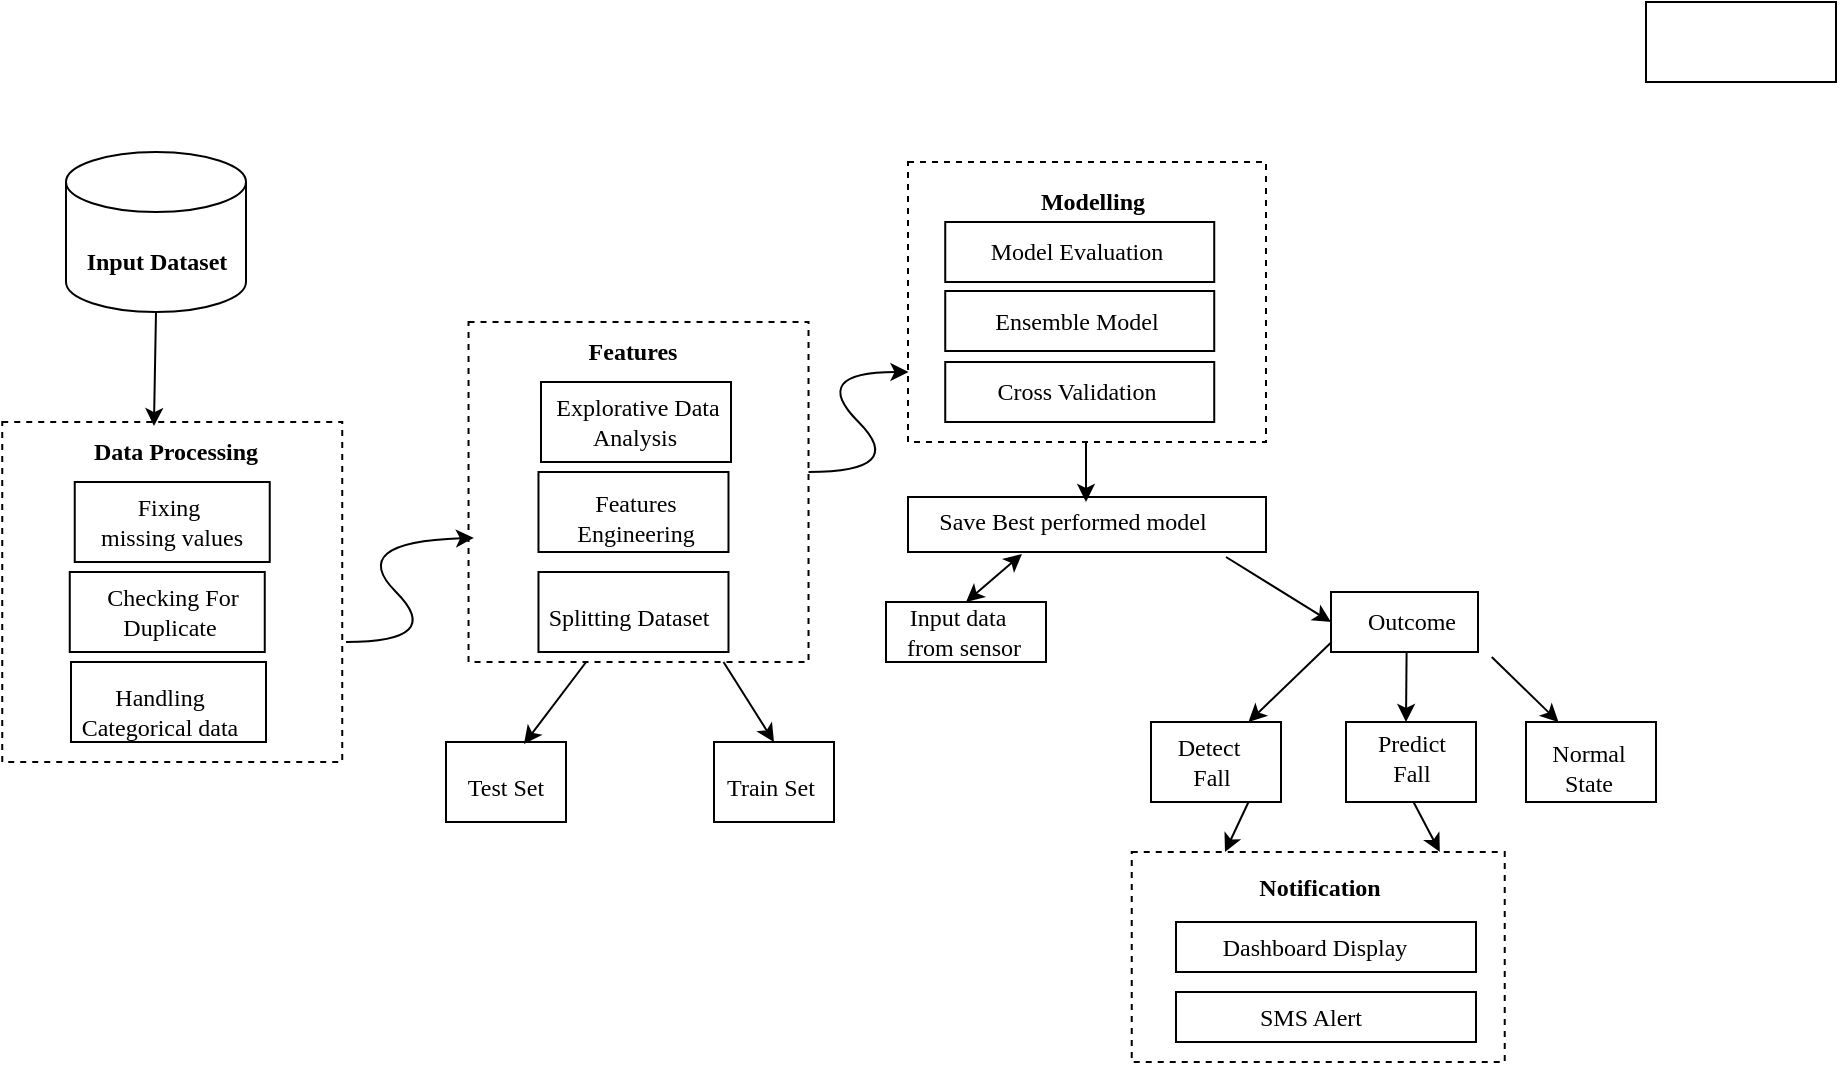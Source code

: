 <mxfile version="25.0.3">
  <diagram name="Page-1" id="b5b7bab2-c9e2-2cf4-8b2a-24fd1a2a6d21">
    <mxGraphModel dx="878" dy="474" grid="1" gridSize="10" guides="1" tooltips="1" connect="1" arrows="1" fold="1" page="1" pageScale="1" pageWidth="827" pageHeight="1169" background="none" math="0" shadow="0">
      <root>
        <mxCell id="0" />
        <mxCell id="1" parent="0" />
        <mxCell id="6kUAtGSwKYrOzXWDaver-33" value="" style="rounded=0;whiteSpace=wrap;html=1;dashed=1;" parent="1" vertex="1">
          <mxGeometry x="511" y="200" width="179" height="140" as="geometry" />
        </mxCell>
        <mxCell id="6kUAtGSwKYrOzXWDaver-17" value="" style="rounded=0;whiteSpace=wrap;html=1;" parent="1" vertex="1">
          <mxGeometry x="328.76" y="380" width="95" height="40" as="geometry" />
        </mxCell>
        <mxCell id="6kUAtGSwKYrOzXWDaver-8" value="" style="whiteSpace=wrap;html=1;aspect=fixed;dashed=1;" parent="1" vertex="1">
          <mxGeometry x="291.26" y="280" width="170" height="170" as="geometry" />
        </mxCell>
        <mxCell id="kQwfvUEjWwnIHG5cwfoE-1" value="" style="shape=cylinder3;whiteSpace=wrap;html=1;boundedLbl=1;backgroundOutline=1;size=15;" parent="1" vertex="1">
          <mxGeometry x="90" y="195" width="90" height="80" as="geometry" />
        </mxCell>
        <mxCell id="kQwfvUEjWwnIHG5cwfoE-8" value="" style="whiteSpace=wrap;html=1;aspect=fixed;dashed=1;" parent="1" vertex="1">
          <mxGeometry x="58.12" y="330" width="170" height="170" as="geometry" />
        </mxCell>
        <mxCell id="kQwfvUEjWwnIHG5cwfoE-11" value="&lt;font face=&quot;Times New Roman&quot;&gt;&lt;b&gt;Input Dataset&amp;nbsp;&lt;/b&gt;&lt;/font&gt;" style="text;html=1;align=center;verticalAlign=middle;whiteSpace=wrap;rounded=0;" parent="1" vertex="1">
          <mxGeometry x="81.87" y="235" width="110" height="30" as="geometry" />
        </mxCell>
        <mxCell id="kQwfvUEjWwnIHG5cwfoE-13" value="" style="rounded=0;whiteSpace=wrap;html=1;" parent="1" vertex="1">
          <mxGeometry x="94.37" y="360" width="97.5" height="40" as="geometry" />
        </mxCell>
        <mxCell id="ikrz5N7pqe939FrR8JHd-14" value="" style="rounded=0;whiteSpace=wrap;html=1;" parent="1" vertex="1">
          <mxGeometry x="511" y="367.5" width="179" height="27.5" as="geometry" />
        </mxCell>
        <mxCell id="ikrz5N7pqe939FrR8JHd-15" value="" style="rounded=0;whiteSpace=wrap;html=1;" parent="1" vertex="1">
          <mxGeometry x="327.5" y="310" width="95" height="40" as="geometry" />
        </mxCell>
        <mxCell id="ikrz5N7pqe939FrR8JHd-22" value="" style="rounded=0;whiteSpace=wrap;html=1;" parent="1" vertex="1">
          <mxGeometry x="529.62" y="230" width="134.5" height="30" as="geometry" />
        </mxCell>
        <mxCell id="ikrz5N7pqe939FrR8JHd-24" value="" style="rounded=0;whiteSpace=wrap;html=1;" parent="1" vertex="1">
          <mxGeometry x="500" y="420" width="80" height="30" as="geometry" />
        </mxCell>
        <mxCell id="ikrz5N7pqe939FrR8JHd-26" value="" style="rounded=0;whiteSpace=wrap;html=1;dashed=1;" parent="1" vertex="1">
          <mxGeometry x="622.87" y="545" width="186.5" height="105" as="geometry" />
        </mxCell>
        <mxCell id="ikrz5N7pqe939FrR8JHd-27" value="" style="rounded=0;whiteSpace=wrap;html=1;" parent="1" vertex="1">
          <mxGeometry x="645" y="580" width="150" height="25" as="geometry" />
        </mxCell>
        <mxCell id="ikrz5N7pqe939FrR8JHd-29" value="&lt;font face=&quot;Times New Roman&quot;&gt;&lt;b&gt;Data Processing&amp;nbsp;&amp;nbsp;&lt;/b&gt;&lt;/font&gt;" style="text;html=1;align=center;verticalAlign=middle;whiteSpace=wrap;rounded=0;" parent="1" vertex="1">
          <mxGeometry x="92.5" y="330" width="110" height="30" as="geometry" />
        </mxCell>
        <mxCell id="ikrz5N7pqe939FrR8JHd-31" value="&lt;font face=&quot;Times New Roman&quot;&gt;&lt;b&gt;Modelling&amp;nbsp;&lt;/b&gt;&lt;/font&gt;" style="text;html=1;align=center;verticalAlign=middle;whiteSpace=wrap;rounded=0;" parent="1" vertex="1">
          <mxGeometry x="550" y="210" width="110" height="20" as="geometry" />
        </mxCell>
        <mxCell id="ikrz5N7pqe939FrR8JHd-35" value="&lt;font face=&quot;Times New Roman&quot;&gt;Fixing&amp;nbsp;&lt;/font&gt;&lt;div&gt;&lt;font face=&quot;Times New Roman&quot;&gt;missing values&lt;/font&gt;&lt;/div&gt;" style="text;html=1;align=center;verticalAlign=middle;whiteSpace=wrap;rounded=0;" parent="1" vertex="1">
          <mxGeometry x="96.26" y="362.5" width="93.74" height="35" as="geometry" />
        </mxCell>
        <mxCell id="ikrz5N7pqe939FrR8JHd-30" value="&lt;font face=&quot;Times New Roman&quot;&gt;&lt;b&gt;Features&amp;nbsp;&lt;/b&gt;&lt;/font&gt;" style="text;html=1;align=center;verticalAlign=middle;whiteSpace=wrap;rounded=0;" parent="1" vertex="1">
          <mxGeometry x="320" y="280" width="110" height="30" as="geometry" />
        </mxCell>
        <mxCell id="6kUAtGSwKYrOzXWDaver-4" value="" style="rounded=0;whiteSpace=wrap;html=1;" parent="1" vertex="1">
          <mxGeometry x="91.88" y="405" width="97.5" height="40" as="geometry" />
        </mxCell>
        <mxCell id="6kUAtGSwKYrOzXWDaver-7" value="" style="rounded=0;whiteSpace=wrap;html=1;" parent="1" vertex="1">
          <mxGeometry x="92.5" y="450" width="97.5" height="40" as="geometry" />
        </mxCell>
        <mxCell id="6kUAtGSwKYrOzXWDaver-1" value="&lt;font face=&quot;Times New Roman&quot;&gt;Handling Categorical data&lt;/font&gt;" style="text;html=1;align=center;verticalAlign=middle;whiteSpace=wrap;rounded=0;" parent="1" vertex="1">
          <mxGeometry x="94.37" y="460" width="85.63" height="30" as="geometry" />
        </mxCell>
        <mxCell id="6kUAtGSwKYrOzXWDaver-3" value="&lt;font face=&quot;Times New Roman&quot;&gt;Checking For Duplicate&amp;nbsp;&lt;/font&gt;" style="text;html=1;align=center;verticalAlign=middle;whiteSpace=wrap;rounded=0;" parent="1" vertex="1">
          <mxGeometry x="98.75" y="410" width="88.75" height="30" as="geometry" />
        </mxCell>
        <mxCell id="6kUAtGSwKYrOzXWDaver-14" value="&lt;font face=&quot;Times New Roman&quot;&gt;Explorative Data Analysis&amp;nbsp;&lt;/font&gt;" style="text;html=1;align=center;verticalAlign=middle;whiteSpace=wrap;rounded=0;" parent="1" vertex="1">
          <mxGeometry x="328.76" y="312.5" width="93.74" height="35" as="geometry" />
        </mxCell>
        <mxCell id="6kUAtGSwKYrOzXWDaver-15" value="&lt;font face=&quot;Times New Roman&quot;&gt;Fixing&amp;nbsp;&lt;/font&gt;&lt;div&gt;&lt;font face=&quot;Times New Roman&quot;&gt;missing values&lt;/font&gt;&lt;/div&gt;" style="text;html=1;align=center;verticalAlign=middle;whiteSpace=wrap;rounded=0;" parent="1" vertex="1">
          <mxGeometry x="327.5" y="360" width="93.74" height="35" as="geometry" />
        </mxCell>
        <mxCell id="6kUAtGSwKYrOzXWDaver-16" value="" style="rounded=0;whiteSpace=wrap;html=1;" parent="1" vertex="1">
          <mxGeometry x="326.24" y="405" width="95" height="40" as="geometry" />
        </mxCell>
        <mxCell id="6kUAtGSwKYrOzXWDaver-23" value="" style="rounded=0;whiteSpace=wrap;html=1;" parent="1" vertex="1">
          <mxGeometry x="326.24" y="355" width="95" height="40" as="geometry" />
        </mxCell>
        <mxCell id="6kUAtGSwKYrOzXWDaver-24" value="" style="curved=1;endArrow=classic;html=1;rounded=0;entryX=0.016;entryY=0.635;entryDx=0;entryDy=0;entryPerimeter=0;" parent="1" target="6kUAtGSwKYrOzXWDaver-8" edge="1">
          <mxGeometry width="50" height="50" relative="1" as="geometry">
            <mxPoint x="230" y="440" as="sourcePoint" />
            <mxPoint x="280" y="390" as="targetPoint" />
            <Array as="points">
              <mxPoint x="280" y="440" />
              <mxPoint x="230" y="390" />
            </Array>
          </mxGeometry>
        </mxCell>
        <mxCell id="6kUAtGSwKYrOzXWDaver-26" value="" style="endArrow=classic;html=1;rounded=0;exitX=0.5;exitY=1;exitDx=0;exitDy=0;exitPerimeter=0;entryX=0.377;entryY=0.067;entryDx=0;entryDy=0;entryPerimeter=0;" parent="1" source="kQwfvUEjWwnIHG5cwfoE-1" target="ikrz5N7pqe939FrR8JHd-29" edge="1">
          <mxGeometry width="50" height="50" relative="1" as="geometry">
            <mxPoint x="136.68" y="280" as="sourcePoint" />
            <mxPoint x="136.68" y="320" as="targetPoint" />
          </mxGeometry>
        </mxCell>
        <mxCell id="6kUAtGSwKYrOzXWDaver-28" value="" style="rounded=0;whiteSpace=wrap;html=1;" parent="1" vertex="1">
          <mxGeometry x="880" y="120" width="95" height="40" as="geometry" />
        </mxCell>
        <mxCell id="6kUAtGSwKYrOzXWDaver-30" value="" style="rounded=0;whiteSpace=wrap;html=1;" parent="1" vertex="1">
          <mxGeometry x="280" y="490" width="60" height="40" as="geometry" />
        </mxCell>
        <mxCell id="6kUAtGSwKYrOzXWDaver-35" value="" style="rounded=0;whiteSpace=wrap;html=1;" parent="1" vertex="1">
          <mxGeometry x="529.62" y="264.5" width="134.5" height="30" as="geometry" />
        </mxCell>
        <mxCell id="6kUAtGSwKYrOzXWDaver-36" value="" style="rounded=0;whiteSpace=wrap;html=1;" parent="1" vertex="1">
          <mxGeometry x="529.62" y="300" width="134.5" height="30" as="geometry" />
        </mxCell>
        <mxCell id="6kUAtGSwKYrOzXWDaver-37" value="" style="rounded=0;whiteSpace=wrap;html=1;" parent="1" vertex="1">
          <mxGeometry x="722.5" y="415" width="73.5" height="30" as="geometry" />
        </mxCell>
        <mxCell id="6kUAtGSwKYrOzXWDaver-39" value="" style="rounded=0;whiteSpace=wrap;html=1;" parent="1" vertex="1">
          <mxGeometry x="414" y="490" width="60" height="40" as="geometry" />
        </mxCell>
        <mxCell id="6kUAtGSwKYrOzXWDaver-40" value="" style="rounded=0;whiteSpace=wrap;html=1;" parent="1" vertex="1">
          <mxGeometry x="820" y="480" width="65" height="40" as="geometry" />
        </mxCell>
        <mxCell id="6kUAtGSwKYrOzXWDaver-43" value="" style="curved=1;endArrow=classic;html=1;rounded=0;" parent="1" edge="1">
          <mxGeometry width="50" height="50" relative="1" as="geometry">
            <mxPoint x="461.26" y="355" as="sourcePoint" />
            <mxPoint x="511.26" y="305" as="targetPoint" />
            <Array as="points">
              <mxPoint x="511.26" y="355" />
              <mxPoint x="461.26" y="305" />
            </Array>
          </mxGeometry>
        </mxCell>
        <mxCell id="6kUAtGSwKYrOzXWDaver-46" value="" style="rounded=0;whiteSpace=wrap;html=1;" parent="1" vertex="1">
          <mxGeometry x="645" y="615" width="150" height="25" as="geometry" />
        </mxCell>
        <mxCell id="6kUAtGSwKYrOzXWDaver-47" value="" style="rounded=0;whiteSpace=wrap;html=1;" parent="1" vertex="1">
          <mxGeometry x="730" y="480" width="65" height="40" as="geometry" />
        </mxCell>
        <mxCell id="6kUAtGSwKYrOzXWDaver-48" value="" style="rounded=0;whiteSpace=wrap;html=1;" parent="1" vertex="1">
          <mxGeometry x="632.5" y="480" width="65" height="40" as="geometry" />
        </mxCell>
        <mxCell id="6kUAtGSwKYrOzXWDaver-49" value="&lt;font face=&quot;Times New Roman&quot;&gt;Features Engineering&lt;/font&gt;" style="text;html=1;align=center;verticalAlign=middle;whiteSpace=wrap;rounded=0;" parent="1" vertex="1">
          <mxGeometry x="327.5" y="360" width="93.74" height="35" as="geometry" />
        </mxCell>
        <mxCell id="6kUAtGSwKYrOzXWDaver-50" value="&lt;font face=&quot;Times New Roman&quot;&gt;Splitting Dataset&amp;nbsp;&lt;/font&gt;" style="text;html=1;align=center;verticalAlign=middle;whiteSpace=wrap;rounded=0;" parent="1" vertex="1">
          <mxGeometry x="326.24" y="410" width="93.74" height="35" as="geometry" />
        </mxCell>
        <mxCell id="6kUAtGSwKYrOzXWDaver-51" value="&lt;font face=&quot;Times New Roman&quot;&gt;Test Set&lt;/font&gt;" style="text;html=1;align=center;verticalAlign=middle;whiteSpace=wrap;rounded=0;" parent="1" vertex="1">
          <mxGeometry x="263.13" y="495" width="93.74" height="35" as="geometry" />
        </mxCell>
        <mxCell id="6kUAtGSwKYrOzXWDaver-52" value="&lt;font face=&quot;Times New Roman&quot;&gt;Train Set&amp;nbsp;&lt;/font&gt;" style="text;html=1;align=center;verticalAlign=middle;whiteSpace=wrap;rounded=0;" parent="1" vertex="1">
          <mxGeometry x="397.13" y="495" width="93.74" height="35" as="geometry" />
        </mxCell>
        <mxCell id="6kUAtGSwKYrOzXWDaver-53" value="&lt;div&gt;&lt;font face=&quot;Times New Roman&quot;&gt;Model Evaluation&amp;nbsp;&lt;/font&gt;&lt;/div&gt;" style="text;html=1;align=center;verticalAlign=middle;whiteSpace=wrap;rounded=0;" parent="1" vertex="1">
          <mxGeometry x="550" y="227.5" width="93.74" height="35" as="geometry" />
        </mxCell>
        <mxCell id="6kUAtGSwKYrOzXWDaver-54" value="&lt;font face=&quot;Times New Roman&quot;&gt;Ensemble Model&amp;nbsp;&lt;/font&gt;" style="text;html=1;align=center;verticalAlign=middle;whiteSpace=wrap;rounded=0;" parent="1" vertex="1">
          <mxGeometry x="550" y="262.5" width="93.74" height="35" as="geometry" />
        </mxCell>
        <mxCell id="6kUAtGSwKYrOzXWDaver-55" value="&lt;div&gt;&lt;font face=&quot;Times New Roman&quot;&gt;Cross Validation&amp;nbsp;&lt;/font&gt;&lt;/div&gt;" style="text;html=1;align=center;verticalAlign=middle;whiteSpace=wrap;rounded=0;" parent="1" vertex="1">
          <mxGeometry x="550" y="297.5" width="93.74" height="35" as="geometry" />
        </mxCell>
        <mxCell id="6kUAtGSwKYrOzXWDaver-56" value="&lt;font face=&quot;Times New Roman&quot;&gt;Save Best performed model&amp;nbsp;&lt;/font&gt;" style="text;html=1;align=center;verticalAlign=middle;whiteSpace=wrap;rounded=0;" parent="1" vertex="1">
          <mxGeometry x="520" y="362.5" width="150" height="35" as="geometry" />
        </mxCell>
        <mxCell id="6kUAtGSwKYrOzXWDaver-57" value="&lt;font face=&quot;Times New Roman&quot;&gt;Input data&amp;nbsp; &amp;nbsp; from sensor&amp;nbsp;&lt;/font&gt;" style="text;html=1;align=center;verticalAlign=middle;whiteSpace=wrap;rounded=0;" parent="1" vertex="1">
          <mxGeometry x="506.57" y="417.5" width="66.87" height="35" as="geometry" />
        </mxCell>
        <mxCell id="6kUAtGSwKYrOzXWDaver-58" value="&lt;font face=&quot;Times New Roman&quot;&gt;Outcome&lt;/font&gt;" style="text;html=1;align=center;verticalAlign=middle;whiteSpace=wrap;rounded=0;" parent="1" vertex="1">
          <mxGeometry x="722.5" y="412.5" width="80.37" height="35" as="geometry" />
        </mxCell>
        <mxCell id="6kUAtGSwKYrOzXWDaver-59" value="&lt;font face=&quot;Times New Roman&quot;&gt;Normal&amp;nbsp;&lt;/font&gt;&lt;div&gt;&lt;font face=&quot;Times New Roman&quot;&gt;State&amp;nbsp;&lt;/font&gt;&lt;/div&gt;" style="text;html=1;align=center;verticalAlign=middle;whiteSpace=wrap;rounded=0;" parent="1" vertex="1">
          <mxGeometry x="805.63" y="485" width="93.74" height="35" as="geometry" />
        </mxCell>
        <mxCell id="6kUAtGSwKYrOzXWDaver-60" value="&lt;font face=&quot;Times New Roman&quot;&gt;Predict&lt;/font&gt;&lt;div&gt;&lt;font face=&quot;Times New Roman&quot;&gt;Fall&lt;/font&gt;&lt;/div&gt;" style="text;html=1;align=center;verticalAlign=middle;whiteSpace=wrap;rounded=0;" parent="1" vertex="1">
          <mxGeometry x="715.63" y="480" width="93.74" height="35" as="geometry" />
        </mxCell>
        <mxCell id="6kUAtGSwKYrOzXWDaver-61" value="&lt;font face=&quot;Times New Roman&quot;&gt;&lt;b&gt;Notification&lt;/b&gt;&lt;/font&gt;" style="text;html=1;align=center;verticalAlign=middle;whiteSpace=wrap;rounded=0;" parent="1" vertex="1">
          <mxGeometry x="670" y="545" width="93.74" height="35" as="geometry" />
        </mxCell>
        <mxCell id="6kUAtGSwKYrOzXWDaver-62" value="&lt;font face=&quot;Times New Roman&quot;&gt;Detect&amp;nbsp;&lt;/font&gt;&lt;div&gt;&lt;font face=&quot;Times New Roman&quot;&gt;Fall&lt;/font&gt;&lt;/div&gt;" style="text;html=1;align=center;verticalAlign=middle;whiteSpace=wrap;rounded=0;" parent="1" vertex="1">
          <mxGeometry x="634.45" y="482.5" width="58.11" height="35" as="geometry" />
        </mxCell>
        <mxCell id="6kUAtGSwKYrOzXWDaver-63" value="&lt;font face=&quot;Times New Roman&quot;&gt;Dashboard Display&amp;nbsp;&lt;/font&gt;" style="text;html=1;align=center;verticalAlign=middle;whiteSpace=wrap;rounded=0;" parent="1" vertex="1">
          <mxGeometry x="658.3" y="575" width="115.63" height="35" as="geometry" />
        </mxCell>
        <mxCell id="6kUAtGSwKYrOzXWDaver-64" value="&lt;font face=&quot;Times New Roman&quot;&gt;SMS Alert&amp;nbsp;&lt;/font&gt;" style="text;html=1;align=center;verticalAlign=middle;whiteSpace=wrap;rounded=0;" parent="1" vertex="1">
          <mxGeometry x="666.56" y="610" width="93.74" height="35" as="geometry" />
        </mxCell>
        <mxCell id="6kUAtGSwKYrOzXWDaver-67" value="" style="endArrow=classic;startArrow=classic;html=1;rounded=0;entryX=0.32;entryY=0.957;entryDx=0;entryDy=0;entryPerimeter=0;" parent="1" target="6kUAtGSwKYrOzXWDaver-56" edge="1">
          <mxGeometry width="50" height="50" relative="1" as="geometry">
            <mxPoint x="540" y="420" as="sourcePoint" />
            <mxPoint x="550" y="400" as="targetPoint" />
          </mxGeometry>
        </mxCell>
        <mxCell id="6kUAtGSwKYrOzXWDaver-68" value="" style="endArrow=classic;html=1;rounded=0;entryX=0;entryY=0.5;entryDx=0;entryDy=0;exitX=1;exitY=1;exitDx=0;exitDy=0;" parent="1" source="6kUAtGSwKYrOzXWDaver-56" target="6kUAtGSwKYrOzXWDaver-58" edge="1">
          <mxGeometry width="50" height="50" relative="1" as="geometry">
            <mxPoint x="670" y="430" as="sourcePoint" />
            <mxPoint x="720" y="380" as="targetPoint" />
          </mxGeometry>
        </mxCell>
        <mxCell id="6kUAtGSwKYrOzXWDaver-69" value="" style="endArrow=classic;html=1;rounded=0;exitX=1;exitY=1;exitDx=0;exitDy=0;" parent="1" edge="1">
          <mxGeometry width="50" height="50" relative="1" as="geometry">
            <mxPoint x="600" y="340" as="sourcePoint" />
            <mxPoint x="600" y="370" as="targetPoint" />
          </mxGeometry>
        </mxCell>
        <mxCell id="6kUAtGSwKYrOzXWDaver-71" value="" style="endArrow=classic;html=1;rounded=0;entryX=0.5;entryY=0;entryDx=0;entryDy=0;exitX=0.75;exitY=1;exitDx=0;exitDy=0;" parent="1" source="6kUAtGSwKYrOzXWDaver-8" target="6kUAtGSwKYrOzXWDaver-39" edge="1">
          <mxGeometry width="50" height="50" relative="1" as="geometry">
            <mxPoint x="430" y="450" as="sourcePoint" />
            <mxPoint x="470" y="460" as="targetPoint" />
          </mxGeometry>
        </mxCell>
        <mxCell id="6kUAtGSwKYrOzXWDaver-72" value="" style="endArrow=classic;html=1;rounded=0;entryX=0.65;entryY=0.025;entryDx=0;entryDy=0;entryPerimeter=0;exitX=0.346;exitY=1;exitDx=0;exitDy=0;exitPerimeter=0;" parent="1" source="6kUAtGSwKYrOzXWDaver-8" target="6kUAtGSwKYrOzXWDaver-30" edge="1">
          <mxGeometry width="50" height="50" relative="1" as="geometry">
            <mxPoint x="340" y="460" as="sourcePoint" />
            <mxPoint x="330" y="480" as="targetPoint" />
          </mxGeometry>
        </mxCell>
        <mxCell id="6kUAtGSwKYrOzXWDaver-73" value="" style="endArrow=classic;html=1;rounded=0;exitX=1;exitY=1;exitDx=0;exitDy=0;entryX=0.25;entryY=0;entryDx=0;entryDy=0;" parent="1" source="6kUAtGSwKYrOzXWDaver-58" target="6kUAtGSwKYrOzXWDaver-40" edge="1">
          <mxGeometry width="50" height="50" relative="1" as="geometry">
            <mxPoint x="795" y="502.5" as="sourcePoint" />
            <mxPoint x="845" y="452.5" as="targetPoint" />
          </mxGeometry>
        </mxCell>
        <mxCell id="6kUAtGSwKYrOzXWDaver-74" value="" style="endArrow=classic;html=1;rounded=0;exitX=1;exitY=1;exitDx=0;exitDy=0;" parent="1" edge="1">
          <mxGeometry width="50" height="50" relative="1" as="geometry">
            <mxPoint x="760.3" y="445" as="sourcePoint" />
            <mxPoint x="760" y="480" as="targetPoint" />
          </mxGeometry>
        </mxCell>
        <mxCell id="6kUAtGSwKYrOzXWDaver-75" value="" style="endArrow=classic;html=1;rounded=0;exitX=1;exitY=1;exitDx=0;exitDy=0;entryX=0.75;entryY=0;entryDx=0;entryDy=0;" parent="1" target="6kUAtGSwKYrOzXWDaver-48" edge="1">
          <mxGeometry width="50" height="50" relative="1" as="geometry">
            <mxPoint x="722.8" y="440" as="sourcePoint" />
            <mxPoint x="722.5" y="475" as="targetPoint" />
          </mxGeometry>
        </mxCell>
        <mxCell id="6kUAtGSwKYrOzXWDaver-76" value="" style="endArrow=classic;html=1;rounded=0;entryX=0.25;entryY=0;entryDx=0;entryDy=0;exitX=0.75;exitY=1;exitDx=0;exitDy=0;" parent="1" source="6kUAtGSwKYrOzXWDaver-48" target="ikrz5N7pqe939FrR8JHd-26" edge="1">
          <mxGeometry width="50" height="50" relative="1" as="geometry">
            <mxPoint x="690" y="530" as="sourcePoint" />
            <mxPoint x="655.7" y="550" as="targetPoint" />
          </mxGeometry>
        </mxCell>
        <mxCell id="6kUAtGSwKYrOzXWDaver-77" value="" style="endArrow=classic;html=1;rounded=0;exitX=1;exitY=1;exitDx=0;exitDy=0;entryX=0.826;entryY=0;entryDx=0;entryDy=0;entryPerimeter=0;" parent="1" target="ikrz5N7pqe939FrR8JHd-26" edge="1">
          <mxGeometry width="50" height="50" relative="1" as="geometry">
            <mxPoint x="763.74" y="520" as="sourcePoint" />
            <mxPoint x="739.74" y="547" as="targetPoint" />
          </mxGeometry>
        </mxCell>
      </root>
    </mxGraphModel>
  </diagram>
</mxfile>
